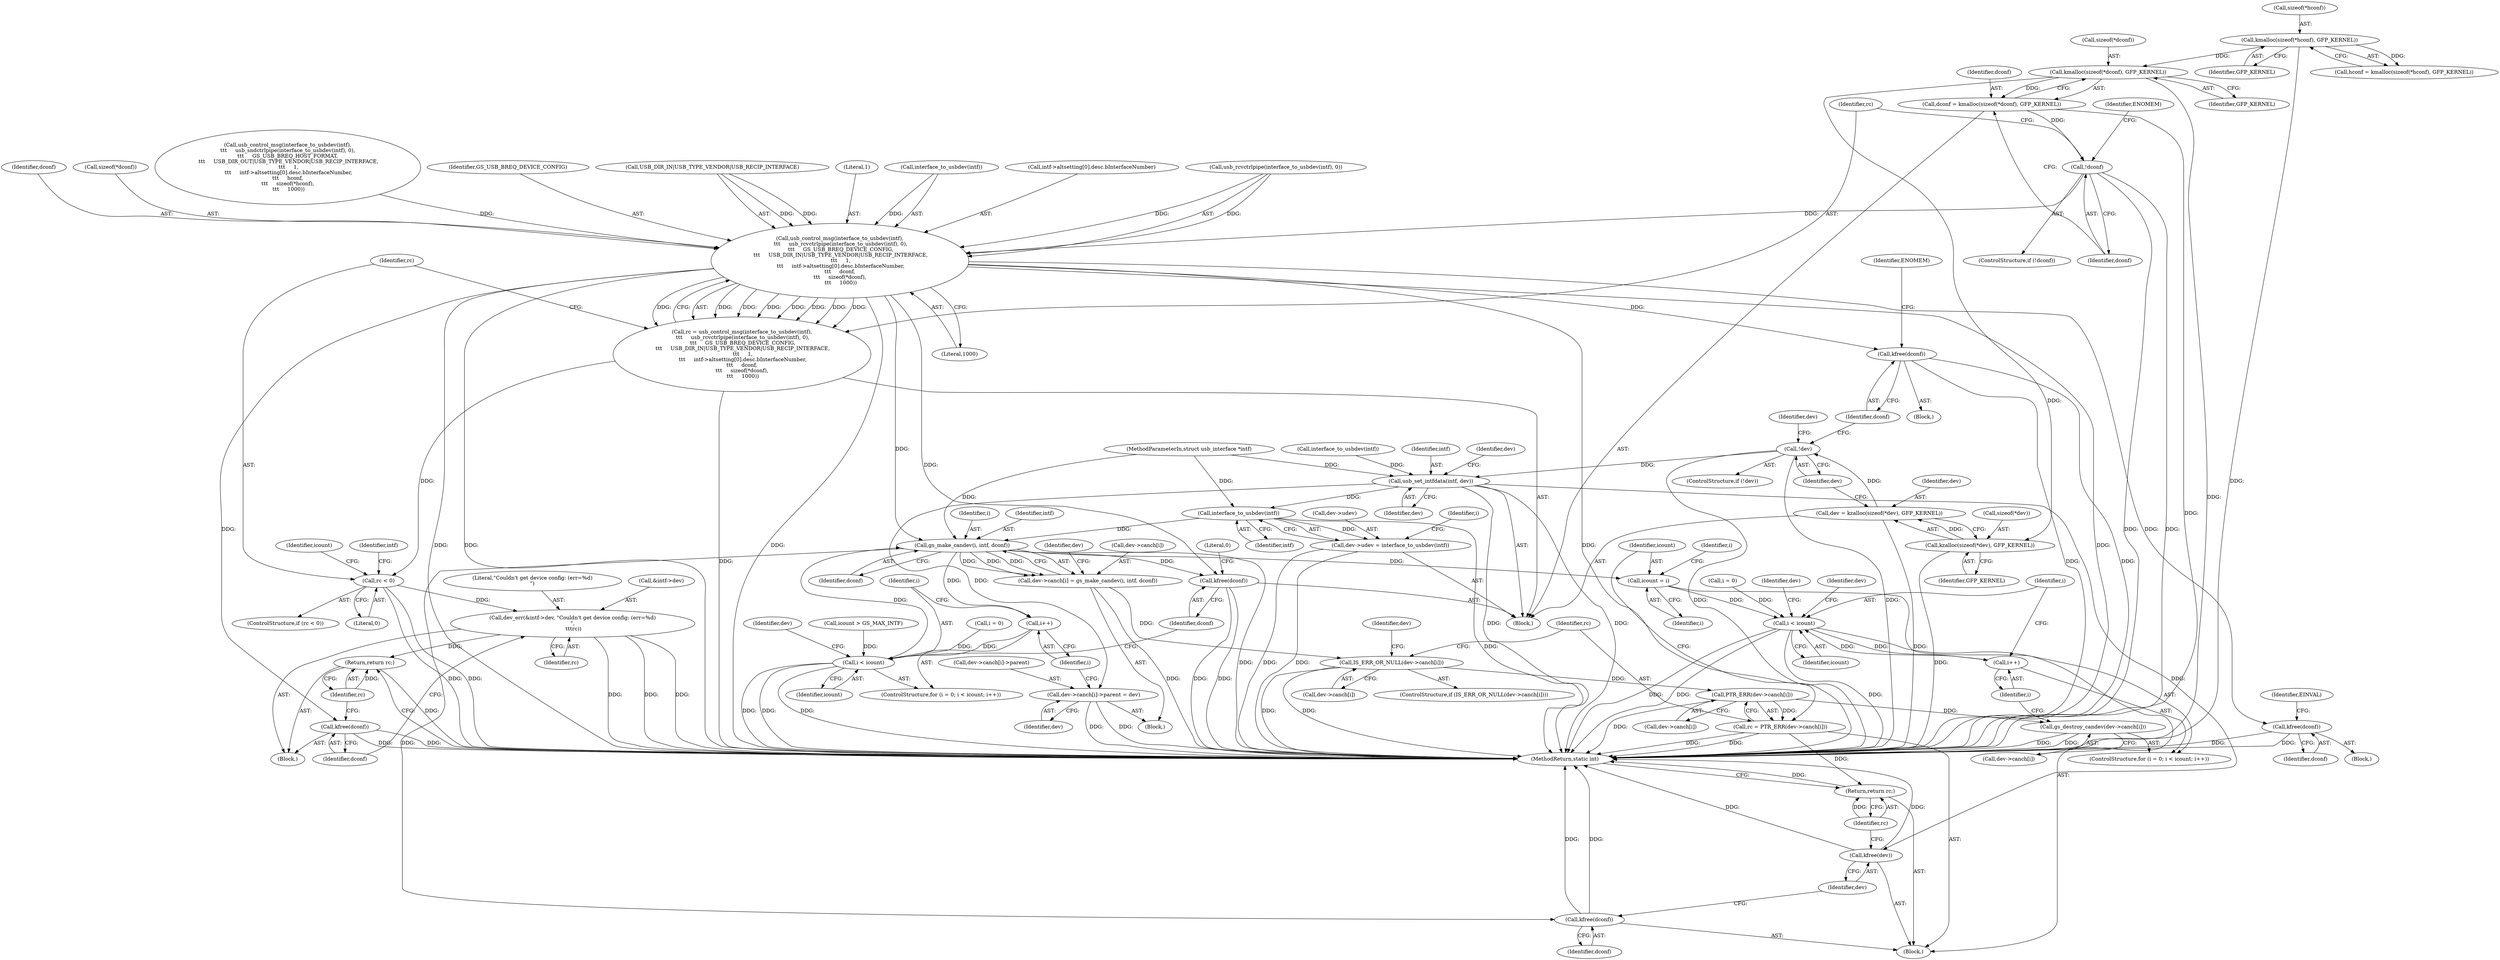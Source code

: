 digraph "0_linux_c919a3069c775c1c876bec55e00b2305d5125caa@API" {
"1000184" [label="(Call,kmalloc(sizeof(*dconf), GFP_KERNEL))"];
"1000120" [label="(Call,kmalloc(sizeof(*hconf), GFP_KERNEL))"];
"1000182" [label="(Call,dconf = kmalloc(sizeof(*dconf), GFP_KERNEL))"];
"1000190" [label="(Call,!dconf)"];
"1000197" [label="(Call,usb_control_msg(interface_to_usbdev(intf),\n \t\t\t     usb_rcvctrlpipe(interface_to_usbdev(intf), 0),\n \t\t\t     GS_USB_BREQ_DEVICE_CONFIG,\n \t\t\t     USB_DIR_IN|USB_TYPE_VENDOR|USB_RECIP_INTERFACE,\n \t\t\t     1,\n \t\t\t     intf->altsetting[0].desc.bInterfaceNumber,\n\t\t\t     dconf,\n\t\t\t     sizeof(*dconf),\n \t\t\t     1000))"];
"1000195" [label="(Call,rc = usb_control_msg(interface_to_usbdev(intf),\n \t\t\t     usb_rcvctrlpipe(interface_to_usbdev(intf), 0),\n \t\t\t     GS_USB_BREQ_DEVICE_CONFIG,\n \t\t\t     USB_DIR_IN|USB_TYPE_VENDOR|USB_RECIP_INTERFACE,\n \t\t\t     1,\n \t\t\t     intf->altsetting[0].desc.bInterfaceNumber,\n\t\t\t     dconf,\n\t\t\t     sizeof(*dconf),\n \t\t\t     1000))"];
"1000226" [label="(Call,rc < 0)"];
"1000230" [label="(Call,dev_err(&intf->dev, \"Couldn't get device config: (err=%d)\n\",\n \t\t\trc))"];
"1000239" [label="(Return,return rc;)"];
"1000237" [label="(Call,kfree(dconf))"];
"1000267" [label="(Call,kfree(dconf))"];
"1000283" [label="(Call,kfree(dconf))"];
"1000324" [label="(Call,gs_make_candev(i, intf, dconf))"];
"1000315" [label="(Call,i++)"];
"1000312" [label="(Call,i < icount)"];
"1000318" [label="(Call,dev->canch[i] = gs_make_candev(i, intf, dconf))"];
"1000329" [label="(Call,IS_ERR_OR_NULL(dev->canch[i]))"];
"1000338" [label="(Call,PTR_ERR(dev->canch[i]))"];
"1000336" [label="(Call,rc = PTR_ERR(dev->canch[i]))"];
"1000371" [label="(Return,return rc;)"];
"1000356" [label="(Call,gs_destroy_candev(dev->canch[i]))"];
"1000344" [label="(Call,icount = i)"];
"1000351" [label="(Call,i < icount)"];
"1000354" [label="(Call,i++)"];
"1000367" [label="(Call,kfree(dconf))"];
"1000382" [label="(Call,kfree(dconf))"];
"1000274" [label="(Call,kzalloc(sizeof(*dev), GFP_KERNEL))"];
"1000272" [label="(Call,dev = kzalloc(sizeof(*dev), GFP_KERNEL))"];
"1000280" [label="(Call,!dev)"];
"1000299" [label="(Call,usb_set_intfdata(intf, dev))"];
"1000306" [label="(Call,interface_to_usbdev(intf))"];
"1000302" [label="(Call,dev->udev = interface_to_usbdev(intf))"];
"1000369" [label="(Call,kfree(dev))"];
"1000373" [label="(Call,dev->canch[i]->parent = dev)"];
"1000369" [label="(Call,kfree(dev))"];
"1000325" [label="(Identifier,i)"];
"1000221" [label="(Call,sizeof(*dconf))"];
"1000227" [label="(Identifier,rc)"];
"1000239" [label="(Return,return rc;)"];
"1000303" [label="(Call,dev->udev)"];
"1000317" [label="(Block,)"];
"1000385" [label="(Literal,0)"];
"1000273" [label="(Identifier,dev)"];
"1000309" [label="(Call,i = 0)"];
"1000368" [label="(Identifier,dconf)"];
"1000230" [label="(Call,dev_err(&intf->dev, \"Couldn't get device config: (err=%d)\n\",\n \t\t\trc))"];
"1000272" [label="(Call,dev = kzalloc(sizeof(*dev), GFP_KERNEL))"];
"1000275" [label="(Call,sizeof(*dev))"];
"1000345" [label="(Identifier,icount)"];
"1000235" [label="(Literal,\"Couldn't get device config: (err=%d)\n\")"];
"1000124" [label="(Identifier,GFP_KERNEL)"];
"1000339" [label="(Call,dev->canch[i])"];
"1000185" [label="(Call,sizeof(*dconf))"];
"1000194" [label="(Identifier,ENOMEM)"];
"1000118" [label="(Call,hconf = kmalloc(sizeof(*hconf), GFP_KERNEL))"];
"1000182" [label="(Call,dconf = kmalloc(sizeof(*dconf), GFP_KERNEL))"];
"1000190" [label="(Call,!dconf)"];
"1000138" [label="(Call,usb_control_msg(interface_to_usbdev(intf),\n\t\t\t     usb_sndctrlpipe(interface_to_usbdev(intf), 0),\n\t\t\t     GS_USB_BREQ_HOST_FORMAT,\n \t\t\t     USB_DIR_OUT|USB_TYPE_VENDOR|USB_RECIP_INTERFACE,\n \t\t\t     1,\n \t\t\t     intf->altsetting[0].desc.bInterfaceNumber,\n\t\t\t     hconf,\n\t\t\t     sizeof(*hconf),\n \t\t\t     1000))"];
"1000383" [label="(Identifier,dconf)"];
"1000321" [label="(Identifier,dev)"];
"1000284" [label="(Identifier,dconf)"];
"1000338" [label="(Call,PTR_ERR(dev->canch[i]))"];
"1000346" [label="(Identifier,i)"];
"1000315" [label="(Call,i++)"];
"1000204" [label="(Identifier,GS_USB_BREQ_DEVICE_CONFIG)"];
"1000196" [label="(Identifier,rc)"];
"1000191" [label="(Identifier,dconf)"];
"1000225" [label="(ControlStructure,if (rc < 0))"];
"1000307" [label="(Identifier,intf)"];
"1000281" [label="(Identifier,dev)"];
"1000365" [label="(Identifier,dev)"];
"1000195" [label="(Call,rc = usb_control_msg(interface_to_usbdev(intf),\n \t\t\t     usb_rcvctrlpipe(interface_to_usbdev(intf), 0),\n \t\t\t     GS_USB_BREQ_DEVICE_CONFIG,\n \t\t\t     USB_DIR_IN|USB_TYPE_VENDOR|USB_RECIP_INTERFACE,\n \t\t\t     1,\n \t\t\t     intf->altsetting[0].desc.bInterfaceNumber,\n\t\t\t     dconf,\n\t\t\t     sizeof(*dconf),\n \t\t\t     1000))"];
"1000318" [label="(Call,dev->canch[i] = gs_make_candev(i, intf, dconf))"];
"1000282" [label="(Block,)"];
"1000237" [label="(Call,kfree(dconf))"];
"1000359" [label="(Identifier,dev)"];
"1000354" [label="(Call,i++)"];
"1000377" [label="(Identifier,dev)"];
"1000205" [label="(Call,USB_DIR_IN|USB_TYPE_VENDOR|USB_RECIP_INTERFACE)"];
"1000256" [label="(Call,icount > GS_MAX_INTF)"];
"1000236" [label="(Identifier,rc)"];
"1000242" [label="(Identifier,icount)"];
"1000349" [label="(Identifier,i)"];
"1000373" [label="(Call,dev->canch[i]->parent = dev)"];
"1000351" [label="(Call,i < icount)"];
"1000210" [label="(Literal,1)"];
"1000330" [label="(Call,dev->canch[i])"];
"1000278" [label="(Identifier,GFP_KERNEL)"];
"1000344" [label="(Call,icount = i)"];
"1000201" [label="(Call,interface_to_usbdev(intf))"];
"1000347" [label="(ControlStructure,for (i = 0; i < icount; i++))"];
"1000268" [label="(Identifier,dconf)"];
"1000228" [label="(Literal,0)"];
"1000312" [label="(Call,i < icount)"];
"1000374" [label="(Call,dev->canch[i]->parent)"];
"1000283" [label="(Call,kfree(dconf))"];
"1000229" [label="(Block,)"];
"1000332" [label="(Identifier,dev)"];
"1000316" [label="(Identifier,i)"];
"1000240" [label="(Identifier,rc)"];
"1000314" [label="(Identifier,icount)"];
"1000120" [label="(Call,kmalloc(sizeof(*hconf), GFP_KERNEL))"];
"1000326" [label="(Identifier,intf)"];
"1000189" [label="(ControlStructure,if (!dconf))"];
"1000198" [label="(Call,interface_to_usbdev(intf))"];
"1000231" [label="(Call,&intf->dev)"];
"1000327" [label="(Identifier,dconf)"];
"1000301" [label="(Identifier,dev)"];
"1000302" [label="(Call,dev->udev = interface_to_usbdev(intf))"];
"1000259" [label="(Block,)"];
"1000238" [label="(Identifier,dconf)"];
"1000336" [label="(Call,rc = PTR_ERR(dev->canch[i]))"];
"1000328" [label="(ControlStructure,if (IS_ERR_OR_NULL(dev->canch[i])))"];
"1000372" [label="(Identifier,rc)"];
"1000381" [label="(Identifier,dev)"];
"1000337" [label="(Identifier,rc)"];
"1000121" [label="(Call,sizeof(*hconf))"];
"1000353" [label="(Identifier,icount)"];
"1000370" [label="(Identifier,dev)"];
"1000183" [label="(Identifier,dconf)"];
"1000386" [label="(MethodReturn,static int)"];
"1000352" [label="(Identifier,i)"];
"1000280" [label="(Call,!dev)"];
"1000267" [label="(Call,kfree(dconf))"];
"1000299" [label="(Call,usb_set_intfdata(intf, dev))"];
"1000300" [label="(Identifier,intf)"];
"1000233" [label="(Identifier,intf)"];
"1000211" [label="(Call,intf->altsetting[0].desc.bInterfaceNumber)"];
"1000271" [label="(Identifier,EINVAL)"];
"1000184" [label="(Call,kmalloc(sizeof(*dconf), GFP_KERNEL))"];
"1000329" [label="(Call,IS_ERR_OR_NULL(dev->canch[i]))"];
"1000224" [label="(Literal,1000)"];
"1000279" [label="(ControlStructure,if (!dev))"];
"1000226" [label="(Call,rc < 0)"];
"1000355" [label="(Identifier,i)"];
"1000274" [label="(Call,kzalloc(sizeof(*dev), GFP_KERNEL))"];
"1000367" [label="(Call,kfree(dconf))"];
"1000304" [label="(Identifier,dev)"];
"1000107" [label="(Block,)"];
"1000306" [label="(Call,interface_to_usbdev(intf))"];
"1000356" [label="(Call,gs_destroy_candev(dev->canch[i]))"];
"1000357" [label="(Call,dev->canch[i])"];
"1000188" [label="(Identifier,GFP_KERNEL)"];
"1000200" [label="(Call,usb_rcvctrlpipe(interface_to_usbdev(intf), 0))"];
"1000220" [label="(Identifier,dconf)"];
"1000287" [label="(Identifier,ENOMEM)"];
"1000313" [label="(Identifier,i)"];
"1000310" [label="(Identifier,i)"];
"1000371" [label="(Return,return rc;)"];
"1000382" [label="(Call,kfree(dconf))"];
"1000291" [label="(Identifier,dev)"];
"1000197" [label="(Call,usb_control_msg(interface_to_usbdev(intf),\n \t\t\t     usb_rcvctrlpipe(interface_to_usbdev(intf), 0),\n \t\t\t     GS_USB_BREQ_DEVICE_CONFIG,\n \t\t\t     USB_DIR_IN|USB_TYPE_VENDOR|USB_RECIP_INTERFACE,\n \t\t\t     1,\n \t\t\t     intf->altsetting[0].desc.bInterfaceNumber,\n\t\t\t     dconf,\n\t\t\t     sizeof(*dconf),\n \t\t\t     1000))"];
"1000319" [label="(Call,dev->canch[i])"];
"1000105" [label="(MethodParameterIn,struct usb_interface *intf)"];
"1000324" [label="(Call,gs_make_candev(i, intf, dconf))"];
"1000308" [label="(ControlStructure,for (i = 0; i < icount; i++))"];
"1000335" [label="(Block,)"];
"1000348" [label="(Call,i = 0)"];
"1000184" -> "1000182"  [label="AST: "];
"1000184" -> "1000188"  [label="CFG: "];
"1000185" -> "1000184"  [label="AST: "];
"1000188" -> "1000184"  [label="AST: "];
"1000182" -> "1000184"  [label="CFG: "];
"1000184" -> "1000386"  [label="DDG: "];
"1000184" -> "1000182"  [label="DDG: "];
"1000120" -> "1000184"  [label="DDG: "];
"1000184" -> "1000274"  [label="DDG: "];
"1000120" -> "1000118"  [label="AST: "];
"1000120" -> "1000124"  [label="CFG: "];
"1000121" -> "1000120"  [label="AST: "];
"1000124" -> "1000120"  [label="AST: "];
"1000118" -> "1000120"  [label="CFG: "];
"1000120" -> "1000386"  [label="DDG: "];
"1000120" -> "1000118"  [label="DDG: "];
"1000182" -> "1000107"  [label="AST: "];
"1000183" -> "1000182"  [label="AST: "];
"1000191" -> "1000182"  [label="CFG: "];
"1000182" -> "1000386"  [label="DDG: "];
"1000182" -> "1000190"  [label="DDG: "];
"1000190" -> "1000189"  [label="AST: "];
"1000190" -> "1000191"  [label="CFG: "];
"1000191" -> "1000190"  [label="AST: "];
"1000194" -> "1000190"  [label="CFG: "];
"1000196" -> "1000190"  [label="CFG: "];
"1000190" -> "1000386"  [label="DDG: "];
"1000190" -> "1000386"  [label="DDG: "];
"1000190" -> "1000197"  [label="DDG: "];
"1000197" -> "1000195"  [label="AST: "];
"1000197" -> "1000224"  [label="CFG: "];
"1000198" -> "1000197"  [label="AST: "];
"1000200" -> "1000197"  [label="AST: "];
"1000204" -> "1000197"  [label="AST: "];
"1000205" -> "1000197"  [label="AST: "];
"1000210" -> "1000197"  [label="AST: "];
"1000211" -> "1000197"  [label="AST: "];
"1000220" -> "1000197"  [label="AST: "];
"1000221" -> "1000197"  [label="AST: "];
"1000224" -> "1000197"  [label="AST: "];
"1000195" -> "1000197"  [label="CFG: "];
"1000197" -> "1000386"  [label="DDG: "];
"1000197" -> "1000386"  [label="DDG: "];
"1000197" -> "1000386"  [label="DDG: "];
"1000197" -> "1000386"  [label="DDG: "];
"1000197" -> "1000386"  [label="DDG: "];
"1000197" -> "1000195"  [label="DDG: "];
"1000197" -> "1000195"  [label="DDG: "];
"1000197" -> "1000195"  [label="DDG: "];
"1000197" -> "1000195"  [label="DDG: "];
"1000197" -> "1000195"  [label="DDG: "];
"1000197" -> "1000195"  [label="DDG: "];
"1000197" -> "1000195"  [label="DDG: "];
"1000197" -> "1000195"  [label="DDG: "];
"1000200" -> "1000197"  [label="DDG: "];
"1000200" -> "1000197"  [label="DDG: "];
"1000198" -> "1000197"  [label="DDG: "];
"1000205" -> "1000197"  [label="DDG: "];
"1000205" -> "1000197"  [label="DDG: "];
"1000138" -> "1000197"  [label="DDG: "];
"1000197" -> "1000237"  [label="DDG: "];
"1000197" -> "1000267"  [label="DDG: "];
"1000197" -> "1000283"  [label="DDG: "];
"1000197" -> "1000324"  [label="DDG: "];
"1000197" -> "1000382"  [label="DDG: "];
"1000195" -> "1000107"  [label="AST: "];
"1000196" -> "1000195"  [label="AST: "];
"1000227" -> "1000195"  [label="CFG: "];
"1000195" -> "1000386"  [label="DDG: "];
"1000195" -> "1000226"  [label="DDG: "];
"1000226" -> "1000225"  [label="AST: "];
"1000226" -> "1000228"  [label="CFG: "];
"1000227" -> "1000226"  [label="AST: "];
"1000228" -> "1000226"  [label="AST: "];
"1000233" -> "1000226"  [label="CFG: "];
"1000242" -> "1000226"  [label="CFG: "];
"1000226" -> "1000386"  [label="DDG: "];
"1000226" -> "1000386"  [label="DDG: "];
"1000226" -> "1000230"  [label="DDG: "];
"1000230" -> "1000229"  [label="AST: "];
"1000230" -> "1000236"  [label="CFG: "];
"1000231" -> "1000230"  [label="AST: "];
"1000235" -> "1000230"  [label="AST: "];
"1000236" -> "1000230"  [label="AST: "];
"1000238" -> "1000230"  [label="CFG: "];
"1000230" -> "1000386"  [label="DDG: "];
"1000230" -> "1000386"  [label="DDG: "];
"1000230" -> "1000386"  [label="DDG: "];
"1000230" -> "1000239"  [label="DDG: "];
"1000239" -> "1000229"  [label="AST: "];
"1000239" -> "1000240"  [label="CFG: "];
"1000240" -> "1000239"  [label="AST: "];
"1000386" -> "1000239"  [label="CFG: "];
"1000239" -> "1000386"  [label="DDG: "];
"1000240" -> "1000239"  [label="DDG: "];
"1000237" -> "1000229"  [label="AST: "];
"1000237" -> "1000238"  [label="CFG: "];
"1000238" -> "1000237"  [label="AST: "];
"1000240" -> "1000237"  [label="CFG: "];
"1000237" -> "1000386"  [label="DDG: "];
"1000237" -> "1000386"  [label="DDG: "];
"1000267" -> "1000259"  [label="AST: "];
"1000267" -> "1000268"  [label="CFG: "];
"1000268" -> "1000267"  [label="AST: "];
"1000271" -> "1000267"  [label="CFG: "];
"1000267" -> "1000386"  [label="DDG: "];
"1000267" -> "1000386"  [label="DDG: "];
"1000283" -> "1000282"  [label="AST: "];
"1000283" -> "1000284"  [label="CFG: "];
"1000284" -> "1000283"  [label="AST: "];
"1000287" -> "1000283"  [label="CFG: "];
"1000283" -> "1000386"  [label="DDG: "];
"1000283" -> "1000386"  [label="DDG: "];
"1000324" -> "1000318"  [label="AST: "];
"1000324" -> "1000327"  [label="CFG: "];
"1000325" -> "1000324"  [label="AST: "];
"1000326" -> "1000324"  [label="AST: "];
"1000327" -> "1000324"  [label="AST: "];
"1000318" -> "1000324"  [label="CFG: "];
"1000324" -> "1000386"  [label="DDG: "];
"1000324" -> "1000315"  [label="DDG: "];
"1000324" -> "1000318"  [label="DDG: "];
"1000324" -> "1000318"  [label="DDG: "];
"1000324" -> "1000318"  [label="DDG: "];
"1000312" -> "1000324"  [label="DDG: "];
"1000306" -> "1000324"  [label="DDG: "];
"1000105" -> "1000324"  [label="DDG: "];
"1000324" -> "1000344"  [label="DDG: "];
"1000324" -> "1000367"  [label="DDG: "];
"1000324" -> "1000382"  [label="DDG: "];
"1000315" -> "1000308"  [label="AST: "];
"1000315" -> "1000316"  [label="CFG: "];
"1000316" -> "1000315"  [label="AST: "];
"1000313" -> "1000315"  [label="CFG: "];
"1000315" -> "1000312"  [label="DDG: "];
"1000312" -> "1000308"  [label="AST: "];
"1000312" -> "1000314"  [label="CFG: "];
"1000313" -> "1000312"  [label="AST: "];
"1000314" -> "1000312"  [label="AST: "];
"1000321" -> "1000312"  [label="CFG: "];
"1000383" -> "1000312"  [label="CFG: "];
"1000312" -> "1000386"  [label="DDG: "];
"1000312" -> "1000386"  [label="DDG: "];
"1000312" -> "1000386"  [label="DDG: "];
"1000309" -> "1000312"  [label="DDG: "];
"1000256" -> "1000312"  [label="DDG: "];
"1000318" -> "1000317"  [label="AST: "];
"1000319" -> "1000318"  [label="AST: "];
"1000332" -> "1000318"  [label="CFG: "];
"1000318" -> "1000386"  [label="DDG: "];
"1000318" -> "1000329"  [label="DDG: "];
"1000329" -> "1000328"  [label="AST: "];
"1000329" -> "1000330"  [label="CFG: "];
"1000330" -> "1000329"  [label="AST: "];
"1000337" -> "1000329"  [label="CFG: "];
"1000377" -> "1000329"  [label="CFG: "];
"1000329" -> "1000386"  [label="DDG: "];
"1000329" -> "1000386"  [label="DDG: "];
"1000329" -> "1000338"  [label="DDG: "];
"1000338" -> "1000336"  [label="AST: "];
"1000338" -> "1000339"  [label="CFG: "];
"1000339" -> "1000338"  [label="AST: "];
"1000336" -> "1000338"  [label="CFG: "];
"1000338" -> "1000386"  [label="DDG: "];
"1000338" -> "1000336"  [label="DDG: "];
"1000338" -> "1000356"  [label="DDG: "];
"1000336" -> "1000335"  [label="AST: "];
"1000337" -> "1000336"  [label="AST: "];
"1000345" -> "1000336"  [label="CFG: "];
"1000336" -> "1000386"  [label="DDG: "];
"1000336" -> "1000386"  [label="DDG: "];
"1000336" -> "1000371"  [label="DDG: "];
"1000371" -> "1000335"  [label="AST: "];
"1000371" -> "1000372"  [label="CFG: "];
"1000372" -> "1000371"  [label="AST: "];
"1000386" -> "1000371"  [label="CFG: "];
"1000371" -> "1000386"  [label="DDG: "];
"1000372" -> "1000371"  [label="DDG: "];
"1000356" -> "1000347"  [label="AST: "];
"1000356" -> "1000357"  [label="CFG: "];
"1000357" -> "1000356"  [label="AST: "];
"1000355" -> "1000356"  [label="CFG: "];
"1000356" -> "1000386"  [label="DDG: "];
"1000356" -> "1000386"  [label="DDG: "];
"1000344" -> "1000335"  [label="AST: "];
"1000344" -> "1000346"  [label="CFG: "];
"1000345" -> "1000344"  [label="AST: "];
"1000346" -> "1000344"  [label="AST: "];
"1000349" -> "1000344"  [label="CFG: "];
"1000344" -> "1000351"  [label="DDG: "];
"1000351" -> "1000347"  [label="AST: "];
"1000351" -> "1000353"  [label="CFG: "];
"1000352" -> "1000351"  [label="AST: "];
"1000353" -> "1000351"  [label="AST: "];
"1000359" -> "1000351"  [label="CFG: "];
"1000365" -> "1000351"  [label="CFG: "];
"1000351" -> "1000386"  [label="DDG: "];
"1000351" -> "1000386"  [label="DDG: "];
"1000351" -> "1000386"  [label="DDG: "];
"1000348" -> "1000351"  [label="DDG: "];
"1000354" -> "1000351"  [label="DDG: "];
"1000351" -> "1000354"  [label="DDG: "];
"1000354" -> "1000347"  [label="AST: "];
"1000354" -> "1000355"  [label="CFG: "];
"1000355" -> "1000354"  [label="AST: "];
"1000352" -> "1000354"  [label="CFG: "];
"1000367" -> "1000335"  [label="AST: "];
"1000367" -> "1000368"  [label="CFG: "];
"1000368" -> "1000367"  [label="AST: "];
"1000370" -> "1000367"  [label="CFG: "];
"1000367" -> "1000386"  [label="DDG: "];
"1000367" -> "1000386"  [label="DDG: "];
"1000382" -> "1000107"  [label="AST: "];
"1000382" -> "1000383"  [label="CFG: "];
"1000383" -> "1000382"  [label="AST: "];
"1000385" -> "1000382"  [label="CFG: "];
"1000382" -> "1000386"  [label="DDG: "];
"1000382" -> "1000386"  [label="DDG: "];
"1000274" -> "1000272"  [label="AST: "];
"1000274" -> "1000278"  [label="CFG: "];
"1000275" -> "1000274"  [label="AST: "];
"1000278" -> "1000274"  [label="AST: "];
"1000272" -> "1000274"  [label="CFG: "];
"1000274" -> "1000386"  [label="DDG: "];
"1000274" -> "1000272"  [label="DDG: "];
"1000272" -> "1000107"  [label="AST: "];
"1000273" -> "1000272"  [label="AST: "];
"1000281" -> "1000272"  [label="CFG: "];
"1000272" -> "1000386"  [label="DDG: "];
"1000272" -> "1000280"  [label="DDG: "];
"1000280" -> "1000279"  [label="AST: "];
"1000280" -> "1000281"  [label="CFG: "];
"1000281" -> "1000280"  [label="AST: "];
"1000284" -> "1000280"  [label="CFG: "];
"1000291" -> "1000280"  [label="CFG: "];
"1000280" -> "1000386"  [label="DDG: "];
"1000280" -> "1000386"  [label="DDG: "];
"1000280" -> "1000299"  [label="DDG: "];
"1000299" -> "1000107"  [label="AST: "];
"1000299" -> "1000301"  [label="CFG: "];
"1000300" -> "1000299"  [label="AST: "];
"1000301" -> "1000299"  [label="AST: "];
"1000304" -> "1000299"  [label="CFG: "];
"1000299" -> "1000386"  [label="DDG: "];
"1000299" -> "1000386"  [label="DDG: "];
"1000201" -> "1000299"  [label="DDG: "];
"1000105" -> "1000299"  [label="DDG: "];
"1000299" -> "1000306"  [label="DDG: "];
"1000299" -> "1000369"  [label="DDG: "];
"1000299" -> "1000373"  [label="DDG: "];
"1000306" -> "1000302"  [label="AST: "];
"1000306" -> "1000307"  [label="CFG: "];
"1000307" -> "1000306"  [label="AST: "];
"1000302" -> "1000306"  [label="CFG: "];
"1000306" -> "1000386"  [label="DDG: "];
"1000306" -> "1000302"  [label="DDG: "];
"1000105" -> "1000306"  [label="DDG: "];
"1000302" -> "1000107"  [label="AST: "];
"1000303" -> "1000302"  [label="AST: "];
"1000310" -> "1000302"  [label="CFG: "];
"1000302" -> "1000386"  [label="DDG: "];
"1000302" -> "1000386"  [label="DDG: "];
"1000369" -> "1000335"  [label="AST: "];
"1000369" -> "1000370"  [label="CFG: "];
"1000370" -> "1000369"  [label="AST: "];
"1000372" -> "1000369"  [label="CFG: "];
"1000369" -> "1000386"  [label="DDG: "];
"1000369" -> "1000386"  [label="DDG: "];
"1000373" -> "1000317"  [label="AST: "];
"1000373" -> "1000381"  [label="CFG: "];
"1000374" -> "1000373"  [label="AST: "];
"1000381" -> "1000373"  [label="AST: "];
"1000316" -> "1000373"  [label="CFG: "];
"1000373" -> "1000386"  [label="DDG: "];
"1000373" -> "1000386"  [label="DDG: "];
}
